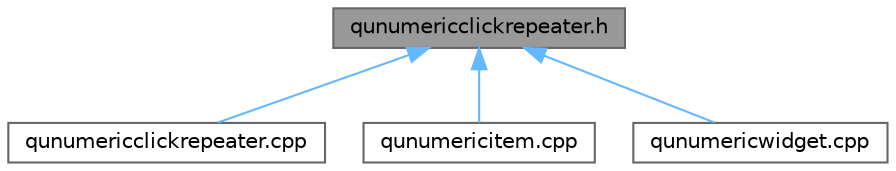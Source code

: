 digraph "qunumericclickrepeater.h"
{
 // LATEX_PDF_SIZE
  bgcolor="transparent";
  edge [fontname=Helvetica,fontsize=10,labelfontname=Helvetica,labelfontsize=10];
  node [fontname=Helvetica,fontsize=10,shape=box,height=0.2,width=0.4];
  Node1 [label="qunumericclickrepeater.h",height=0.2,width=0.4,color="gray40", fillcolor="grey60", style="filled", fontcolor="black",tooltip=" "];
  Node1 -> Node2 [dir="back",color="steelblue1",style="solid"];
  Node2 [label="qunumericclickrepeater.cpp",height=0.2,width=0.4,color="grey40", fillcolor="white", style="filled",URL="$qunumericclickrepeater_8cpp.html",tooltip=" "];
  Node1 -> Node3 [dir="back",color="steelblue1",style="solid"];
  Node3 [label="qunumericitem.cpp",height=0.2,width=0.4,color="grey40", fillcolor="white", style="filled",URL="$qunumericitem_8cpp.html",tooltip=" "];
  Node1 -> Node4 [dir="back",color="steelblue1",style="solid"];
  Node4 [label="qunumericwidget.cpp",height=0.2,width=0.4,color="grey40", fillcolor="white", style="filled",URL="$qunumericwidget_8cpp.html",tooltip=" "];
}
